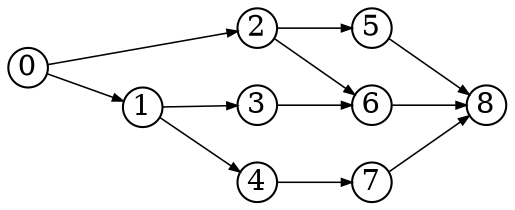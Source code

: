 digraph{
  rankdir=LR
  node [shape=circle,fixedsize=true,width=.26]
  edge [penwidth=0.75,arrowsize=0.5]
  8 -> {}
  7 -> {8}
  6 -> {8}
  5 -> {8}
  4 -> {7}
  3 -> {6}
  2 -> {5 6}
  1 -> {3 4}
  0 -> {1 2}
}
